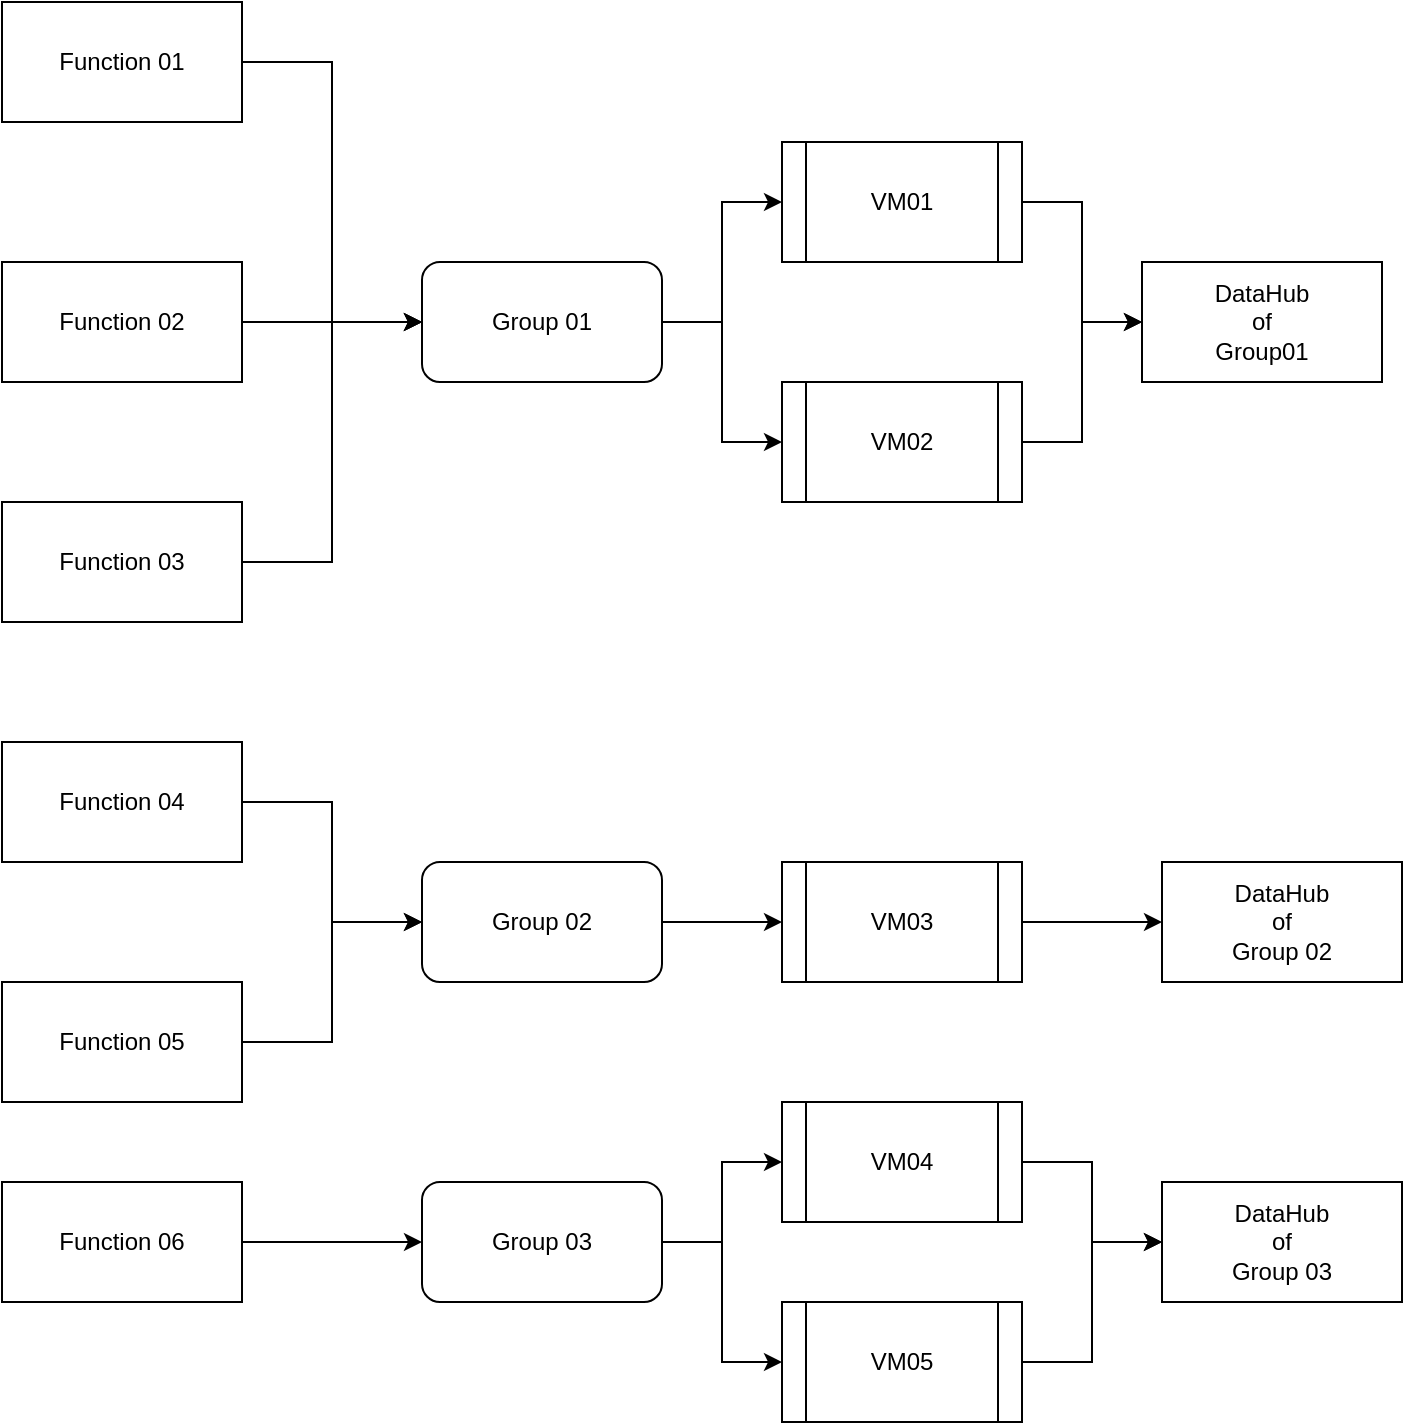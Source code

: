 <mxfile version="12.2.4" pages="1"><diagram id="79gxWcr9ogLX82xfp1uS" name="Page-1"><mxGraphModel dx="622" dy="544" grid="1" gridSize="10" guides="1" tooltips="1" connect="1" arrows="1" fold="1" page="1" pageScale="1" pageWidth="850" pageHeight="1100" math="0" shadow="0"><root><mxCell id="0"/><mxCell id="1" parent="0"/><mxCell id="ZjAToMs5AKqTmNq9TDuJ-50" style="edgeStyle=orthogonalEdgeStyle;rounded=0;orthogonalLoop=1;jettySize=auto;html=1;entryX=0;entryY=0.5;entryDx=0;entryDy=0;" parent="1" source="ZjAToMs5AKqTmNq9TDuJ-32" target="ZjAToMs5AKqTmNq9TDuJ-38" edge="1"><mxGeometry relative="1" as="geometry"/></mxCell><mxCell id="ZjAToMs5AKqTmNq9TDuJ-32" value="Function 01" style="rounded=0;whiteSpace=wrap;html=1;" parent="1" vertex="1"><mxGeometry x="140" y="70" width="120" height="60" as="geometry"/></mxCell><mxCell id="ZjAToMs5AKqTmNq9TDuJ-48" style="edgeStyle=orthogonalEdgeStyle;rounded=0;orthogonalLoop=1;jettySize=auto;html=1;entryX=0;entryY=0.5;entryDx=0;entryDy=0;" parent="1" source="ZjAToMs5AKqTmNq9TDuJ-33" target="ZjAToMs5AKqTmNq9TDuJ-38" edge="1"><mxGeometry relative="1" as="geometry"/></mxCell><mxCell id="ZjAToMs5AKqTmNq9TDuJ-33" value="Function 02" style="rounded=0;whiteSpace=wrap;html=1;" parent="1" vertex="1"><mxGeometry x="140" y="200" width="120" height="60" as="geometry"/></mxCell><mxCell id="ZjAToMs5AKqTmNq9TDuJ-49" style="edgeStyle=orthogonalEdgeStyle;rounded=0;orthogonalLoop=1;jettySize=auto;html=1;entryX=0;entryY=0.5;entryDx=0;entryDy=0;" parent="1" source="ZjAToMs5AKqTmNq9TDuJ-34" target="ZjAToMs5AKqTmNq9TDuJ-38" edge="1"><mxGeometry relative="1" as="geometry"/></mxCell><mxCell id="ZjAToMs5AKqTmNq9TDuJ-34" value="Function 03" style="rounded=0;whiteSpace=wrap;html=1;" parent="1" vertex="1"><mxGeometry x="140" y="320" width="120" height="60" as="geometry"/></mxCell><mxCell id="ZjAToMs5AKqTmNq9TDuJ-47" style="edgeStyle=orthogonalEdgeStyle;rounded=0;orthogonalLoop=1;jettySize=auto;html=1;entryX=0;entryY=0.5;entryDx=0;entryDy=0;" parent="1" source="ZjAToMs5AKqTmNq9TDuJ-35" target="ZjAToMs5AKqTmNq9TDuJ-39" edge="1"><mxGeometry relative="1" as="geometry"/></mxCell><mxCell id="ZjAToMs5AKqTmNq9TDuJ-35" value="Function 04" style="rounded=0;whiteSpace=wrap;html=1;" parent="1" vertex="1"><mxGeometry x="140" y="440" width="120" height="60" as="geometry"/></mxCell><mxCell id="ZjAToMs5AKqTmNq9TDuJ-46" style="edgeStyle=orthogonalEdgeStyle;rounded=0;orthogonalLoop=1;jettySize=auto;html=1;entryX=0;entryY=0.5;entryDx=0;entryDy=0;" parent="1" source="ZjAToMs5AKqTmNq9TDuJ-36" target="ZjAToMs5AKqTmNq9TDuJ-39" edge="1"><mxGeometry relative="1" as="geometry"/></mxCell><mxCell id="ZjAToMs5AKqTmNq9TDuJ-36" value="Function 05" style="rounded=0;whiteSpace=wrap;html=1;" parent="1" vertex="1"><mxGeometry x="140" y="560" width="120" height="60" as="geometry"/></mxCell><mxCell id="ZjAToMs5AKqTmNq9TDuJ-43" style="edgeStyle=orthogonalEdgeStyle;rounded=0;orthogonalLoop=1;jettySize=auto;html=1;entryX=0;entryY=0.5;entryDx=0;entryDy=0;" parent="1" source="ZjAToMs5AKqTmNq9TDuJ-38" target="ZjAToMs5AKqTmNq9TDuJ-40" edge="1"><mxGeometry relative="1" as="geometry"/></mxCell><mxCell id="ZjAToMs5AKqTmNq9TDuJ-44" style="edgeStyle=orthogonalEdgeStyle;rounded=0;orthogonalLoop=1;jettySize=auto;html=1;entryX=0;entryY=0.5;entryDx=0;entryDy=0;" parent="1" source="ZjAToMs5AKqTmNq9TDuJ-38" target="ZjAToMs5AKqTmNq9TDuJ-41" edge="1"><mxGeometry relative="1" as="geometry"/></mxCell><mxCell id="ZjAToMs5AKqTmNq9TDuJ-38" value="Group 01" style="rounded=1;whiteSpace=wrap;html=1;" parent="1" vertex="1"><mxGeometry x="350" y="200" width="120" height="60" as="geometry"/></mxCell><mxCell id="ZjAToMs5AKqTmNq9TDuJ-45" style="edgeStyle=orthogonalEdgeStyle;rounded=0;orthogonalLoop=1;jettySize=auto;html=1;" parent="1" source="ZjAToMs5AKqTmNq9TDuJ-39" target="ZjAToMs5AKqTmNq9TDuJ-42" edge="1"><mxGeometry relative="1" as="geometry"/></mxCell><mxCell id="ZjAToMs5AKqTmNq9TDuJ-39" value="Group 02" style="rounded=1;whiteSpace=wrap;html=1;" parent="1" vertex="1"><mxGeometry x="350" y="500" width="120" height="60" as="geometry"/></mxCell><mxCell id="ZjAToMs5AKqTmNq9TDuJ-52" style="edgeStyle=orthogonalEdgeStyle;rounded=0;orthogonalLoop=1;jettySize=auto;html=1;" parent="1" source="ZjAToMs5AKqTmNq9TDuJ-40" target="ZjAToMs5AKqTmNq9TDuJ-51" edge="1"><mxGeometry relative="1" as="geometry"/></mxCell><mxCell id="ZjAToMs5AKqTmNq9TDuJ-40" value="VM01" style="shape=process;whiteSpace=wrap;html=1;backgroundOutline=1;" parent="1" vertex="1"><mxGeometry x="530" y="140" width="120" height="60" as="geometry"/></mxCell><mxCell id="ZjAToMs5AKqTmNq9TDuJ-53" style="edgeStyle=orthogonalEdgeStyle;rounded=0;orthogonalLoop=1;jettySize=auto;html=1;entryX=0;entryY=0.5;entryDx=0;entryDy=0;" parent="1" source="ZjAToMs5AKqTmNq9TDuJ-41" target="ZjAToMs5AKqTmNq9TDuJ-51" edge="1"><mxGeometry relative="1" as="geometry"/></mxCell><mxCell id="ZjAToMs5AKqTmNq9TDuJ-41" value="VM02" style="shape=process;whiteSpace=wrap;html=1;backgroundOutline=1;" parent="1" vertex="1"><mxGeometry x="530" y="260" width="120" height="60" as="geometry"/></mxCell><mxCell id="ZjAToMs5AKqTmNq9TDuJ-55" style="edgeStyle=orthogonalEdgeStyle;rounded=0;orthogonalLoop=1;jettySize=auto;html=1;" parent="1" source="ZjAToMs5AKqTmNq9TDuJ-42" target="ZjAToMs5AKqTmNq9TDuJ-54" edge="1"><mxGeometry relative="1" as="geometry"/></mxCell><mxCell id="ZjAToMs5AKqTmNq9TDuJ-42" value="VM03" style="shape=process;whiteSpace=wrap;html=1;backgroundOutline=1;" parent="1" vertex="1"><mxGeometry x="530" y="500" width="120" height="60" as="geometry"/></mxCell><mxCell id="ZjAToMs5AKqTmNq9TDuJ-51" value="DataHub&lt;br&gt;of&lt;br&gt;Group01" style="rounded=0;whiteSpace=wrap;html=1;" parent="1" vertex="1"><mxGeometry x="710" y="200" width="120" height="60" as="geometry"/></mxCell><mxCell id="ZjAToMs5AKqTmNq9TDuJ-54" value="DataHub&lt;br&gt;of&lt;br&gt;Group 02" style="rounded=0;whiteSpace=wrap;html=1;" parent="1" vertex="1"><mxGeometry x="720" y="500" width="120" height="60" as="geometry"/></mxCell><mxCell id="AjAlDVNsyf4oJvBUPBNU-6" value="" style="edgeStyle=orthogonalEdgeStyle;rounded=0;orthogonalLoop=1;jettySize=auto;html=1;" parent="1" source="AjAlDVNsyf4oJvBUPBNU-1" target="AjAlDVNsyf4oJvBUPBNU-2" edge="1"><mxGeometry relative="1" as="geometry"/></mxCell><mxCell id="AjAlDVNsyf4oJvBUPBNU-1" value="Function 06" style="rounded=0;whiteSpace=wrap;html=1;" parent="1" vertex="1"><mxGeometry x="140" y="660" width="120" height="60" as="geometry"/></mxCell><mxCell id="AjAlDVNsyf4oJvBUPBNU-7" style="edgeStyle=orthogonalEdgeStyle;rounded=0;orthogonalLoop=1;jettySize=auto;html=1;entryX=0;entryY=0.5;entryDx=0;entryDy=0;" parent="1" source="AjAlDVNsyf4oJvBUPBNU-2" target="AjAlDVNsyf4oJvBUPBNU-3" edge="1"><mxGeometry relative="1" as="geometry"/></mxCell><mxCell id="AjAlDVNsyf4oJvBUPBNU-8" style="edgeStyle=orthogonalEdgeStyle;rounded=0;orthogonalLoop=1;jettySize=auto;html=1;" parent="1" source="AjAlDVNsyf4oJvBUPBNU-2" target="AjAlDVNsyf4oJvBUPBNU-4" edge="1"><mxGeometry relative="1" as="geometry"/></mxCell><mxCell id="AjAlDVNsyf4oJvBUPBNU-2" value="Group 03" style="rounded=1;whiteSpace=wrap;html=1;" parent="1" vertex="1"><mxGeometry x="350" y="660" width="120" height="60" as="geometry"/></mxCell><mxCell id="AjAlDVNsyf4oJvBUPBNU-9" style="edgeStyle=orthogonalEdgeStyle;rounded=0;orthogonalLoop=1;jettySize=auto;html=1;" parent="1" source="AjAlDVNsyf4oJvBUPBNU-3" target="AjAlDVNsyf4oJvBUPBNU-5" edge="1"><mxGeometry relative="1" as="geometry"/></mxCell><mxCell id="AjAlDVNsyf4oJvBUPBNU-3" value="VM04" style="shape=process;whiteSpace=wrap;html=1;backgroundOutline=1;" parent="1" vertex="1"><mxGeometry x="530" y="620" width="120" height="60" as="geometry"/></mxCell><mxCell id="AjAlDVNsyf4oJvBUPBNU-10" style="edgeStyle=orthogonalEdgeStyle;rounded=0;orthogonalLoop=1;jettySize=auto;html=1;" parent="1" source="AjAlDVNsyf4oJvBUPBNU-4" target="AjAlDVNsyf4oJvBUPBNU-5" edge="1"><mxGeometry relative="1" as="geometry"/></mxCell><mxCell id="AjAlDVNsyf4oJvBUPBNU-4" value="VM05" style="shape=process;whiteSpace=wrap;html=1;backgroundOutline=1;" parent="1" vertex="1"><mxGeometry x="530" y="720" width="120" height="60" as="geometry"/></mxCell><mxCell id="AjAlDVNsyf4oJvBUPBNU-5" value="DataHub&lt;br&gt;of&lt;br&gt;Group 03" style="rounded=0;whiteSpace=wrap;html=1;" parent="1" vertex="1"><mxGeometry x="720" y="660" width="120" height="60" as="geometry"/></mxCell></root></mxGraphModel></diagram></mxfile>